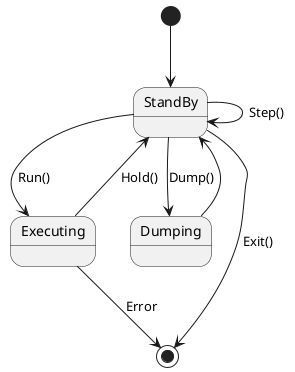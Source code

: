 @startuml

[*] --> StandBy

StandBy --> StandBy : Step()
StandBy --> Executing : Run()
StandBy --> Dumping : Dump()

Executing --> StandBy : Hold()

Dumping --> StandBy

Executing --> [*] : Error
StandBy --> [*] : Exit()

@enduml
